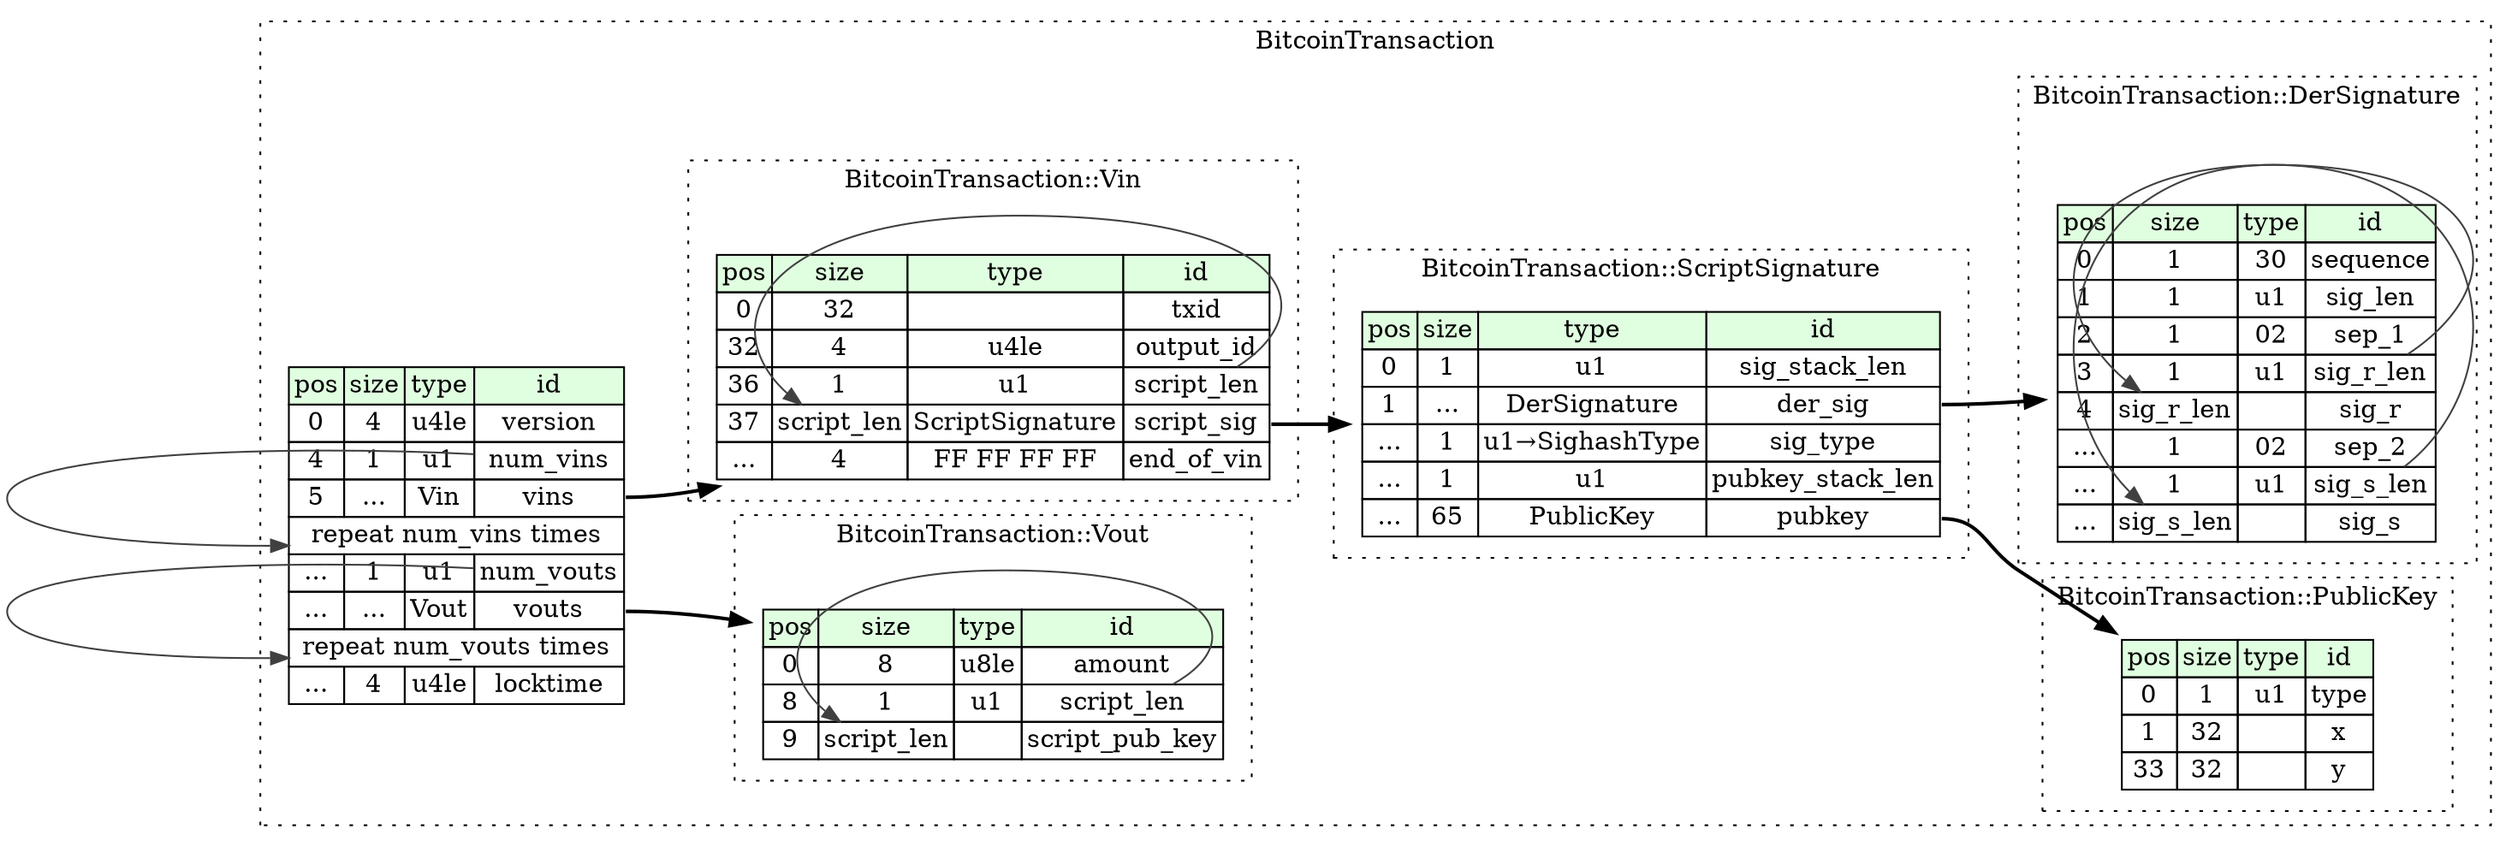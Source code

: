 digraph {
	rankdir=LR;
	node [shape=plaintext];
	subgraph cluster__bitcoin_transaction {
		label="BitcoinTransaction";
		graph[style=dotted];

		bitcoin_transaction__seq [label=<<TABLE BORDER="0" CELLBORDER="1" CELLSPACING="0">
			<TR><TD BGCOLOR="#E0FFE0">pos</TD><TD BGCOLOR="#E0FFE0">size</TD><TD BGCOLOR="#E0FFE0">type</TD><TD BGCOLOR="#E0FFE0">id</TD></TR>
			<TR><TD PORT="version_pos">0</TD><TD PORT="version_size">4</TD><TD>u4le</TD><TD PORT="version_type">version</TD></TR>
			<TR><TD PORT="num_vins_pos">4</TD><TD PORT="num_vins_size">1</TD><TD>u1</TD><TD PORT="num_vins_type">num_vins</TD></TR>
			<TR><TD PORT="vins_pos">5</TD><TD PORT="vins_size">...</TD><TD>Vin</TD><TD PORT="vins_type">vins</TD></TR>
			<TR><TD COLSPAN="4" PORT="vins__repeat">repeat num_vins times</TD></TR>
			<TR><TD PORT="num_vouts_pos">...</TD><TD PORT="num_vouts_size">1</TD><TD>u1</TD><TD PORT="num_vouts_type">num_vouts</TD></TR>
			<TR><TD PORT="vouts_pos">...</TD><TD PORT="vouts_size">...</TD><TD>Vout</TD><TD PORT="vouts_type">vouts</TD></TR>
			<TR><TD COLSPAN="4" PORT="vouts__repeat">repeat num_vouts times</TD></TR>
			<TR><TD PORT="locktime_pos">...</TD><TD PORT="locktime_size">4</TD><TD>u4le</TD><TD PORT="locktime_type">locktime</TD></TR>
		</TABLE>>];
		subgraph cluster__vout {
			label="BitcoinTransaction::Vout";
			graph[style=dotted];

			vout__seq [label=<<TABLE BORDER="0" CELLBORDER="1" CELLSPACING="0">
				<TR><TD BGCOLOR="#E0FFE0">pos</TD><TD BGCOLOR="#E0FFE0">size</TD><TD BGCOLOR="#E0FFE0">type</TD><TD BGCOLOR="#E0FFE0">id</TD></TR>
				<TR><TD PORT="amount_pos">0</TD><TD PORT="amount_size">8</TD><TD>u8le</TD><TD PORT="amount_type">amount</TD></TR>
				<TR><TD PORT="script_len_pos">8</TD><TD PORT="script_len_size">1</TD><TD>u1</TD><TD PORT="script_len_type">script_len</TD></TR>
				<TR><TD PORT="script_pub_key_pos">9</TD><TD PORT="script_pub_key_size">script_len</TD><TD></TD><TD PORT="script_pub_key_type">script_pub_key</TD></TR>
			</TABLE>>];
		}
		subgraph cluster__public_key {
			label="BitcoinTransaction::PublicKey";
			graph[style=dotted];

			public_key__seq [label=<<TABLE BORDER="0" CELLBORDER="1" CELLSPACING="0">
				<TR><TD BGCOLOR="#E0FFE0">pos</TD><TD BGCOLOR="#E0FFE0">size</TD><TD BGCOLOR="#E0FFE0">type</TD><TD BGCOLOR="#E0FFE0">id</TD></TR>
				<TR><TD PORT="type_pos">0</TD><TD PORT="type_size">1</TD><TD>u1</TD><TD PORT="type_type">type</TD></TR>
				<TR><TD PORT="x_pos">1</TD><TD PORT="x_size">32</TD><TD></TD><TD PORT="x_type">x</TD></TR>
				<TR><TD PORT="y_pos">33</TD><TD PORT="y_size">32</TD><TD></TD><TD PORT="y_type">y</TD></TR>
			</TABLE>>];
		}
		subgraph cluster__vin {
			label="BitcoinTransaction::Vin";
			graph[style=dotted];

			vin__seq [label=<<TABLE BORDER="0" CELLBORDER="1" CELLSPACING="0">
				<TR><TD BGCOLOR="#E0FFE0">pos</TD><TD BGCOLOR="#E0FFE0">size</TD><TD BGCOLOR="#E0FFE0">type</TD><TD BGCOLOR="#E0FFE0">id</TD></TR>
				<TR><TD PORT="txid_pos">0</TD><TD PORT="txid_size">32</TD><TD></TD><TD PORT="txid_type">txid</TD></TR>
				<TR><TD PORT="output_id_pos">32</TD><TD PORT="output_id_size">4</TD><TD>u4le</TD><TD PORT="output_id_type">output_id</TD></TR>
				<TR><TD PORT="script_len_pos">36</TD><TD PORT="script_len_size">1</TD><TD>u1</TD><TD PORT="script_len_type">script_len</TD></TR>
				<TR><TD PORT="script_sig_pos">37</TD><TD PORT="script_sig_size">script_len</TD><TD>ScriptSignature</TD><TD PORT="script_sig_type">script_sig</TD></TR>
				<TR><TD PORT="end_of_vin_pos">...</TD><TD PORT="end_of_vin_size">4</TD><TD>FF FF FF FF</TD><TD PORT="end_of_vin_type">end_of_vin</TD></TR>
			</TABLE>>];
		}
		subgraph cluster__script_signature {
			label="BitcoinTransaction::ScriptSignature";
			graph[style=dotted];

			script_signature__seq [label=<<TABLE BORDER="0" CELLBORDER="1" CELLSPACING="0">
				<TR><TD BGCOLOR="#E0FFE0">pos</TD><TD BGCOLOR="#E0FFE0">size</TD><TD BGCOLOR="#E0FFE0">type</TD><TD BGCOLOR="#E0FFE0">id</TD></TR>
				<TR><TD PORT="sig_stack_len_pos">0</TD><TD PORT="sig_stack_len_size">1</TD><TD>u1</TD><TD PORT="sig_stack_len_type">sig_stack_len</TD></TR>
				<TR><TD PORT="der_sig_pos">1</TD><TD PORT="der_sig_size">...</TD><TD>DerSignature</TD><TD PORT="der_sig_type">der_sig</TD></TR>
				<TR><TD PORT="sig_type_pos">...</TD><TD PORT="sig_type_size">1</TD><TD>u1→SighashType</TD><TD PORT="sig_type_type">sig_type</TD></TR>
				<TR><TD PORT="pubkey_stack_len_pos">...</TD><TD PORT="pubkey_stack_len_size">1</TD><TD>u1</TD><TD PORT="pubkey_stack_len_type">pubkey_stack_len</TD></TR>
				<TR><TD PORT="pubkey_pos">...</TD><TD PORT="pubkey_size">65</TD><TD>PublicKey</TD><TD PORT="pubkey_type">pubkey</TD></TR>
			</TABLE>>];
		}
		subgraph cluster__der_signature {
			label="BitcoinTransaction::DerSignature";
			graph[style=dotted];

			der_signature__seq [label=<<TABLE BORDER="0" CELLBORDER="1" CELLSPACING="0">
				<TR><TD BGCOLOR="#E0FFE0">pos</TD><TD BGCOLOR="#E0FFE0">size</TD><TD BGCOLOR="#E0FFE0">type</TD><TD BGCOLOR="#E0FFE0">id</TD></TR>
				<TR><TD PORT="sequence_pos">0</TD><TD PORT="sequence_size">1</TD><TD>30</TD><TD PORT="sequence_type">sequence</TD></TR>
				<TR><TD PORT="sig_len_pos">1</TD><TD PORT="sig_len_size">1</TD><TD>u1</TD><TD PORT="sig_len_type">sig_len</TD></TR>
				<TR><TD PORT="sep_1_pos">2</TD><TD PORT="sep_1_size">1</TD><TD>02</TD><TD PORT="sep_1_type">sep_1</TD></TR>
				<TR><TD PORT="sig_r_len_pos">3</TD><TD PORT="sig_r_len_size">1</TD><TD>u1</TD><TD PORT="sig_r_len_type">sig_r_len</TD></TR>
				<TR><TD PORT="sig_r_pos">4</TD><TD PORT="sig_r_size">sig_r_len</TD><TD></TD><TD PORT="sig_r_type">sig_r</TD></TR>
				<TR><TD PORT="sep_2_pos">...</TD><TD PORT="sep_2_size">1</TD><TD>02</TD><TD PORT="sep_2_type">sep_2</TD></TR>
				<TR><TD PORT="sig_s_len_pos">...</TD><TD PORT="sig_s_len_size">1</TD><TD>u1</TD><TD PORT="sig_s_len_type">sig_s_len</TD></TR>
				<TR><TD PORT="sig_s_pos">...</TD><TD PORT="sig_s_size">sig_s_len</TD><TD></TD><TD PORT="sig_s_type">sig_s</TD></TR>
			</TABLE>>];
		}
	}
	bitcoin_transaction__seq:vins_type -> vin__seq [style=bold];
	bitcoin_transaction__seq:num_vins_type -> bitcoin_transaction__seq:vins__repeat [color="#404040"];
	bitcoin_transaction__seq:vouts_type -> vout__seq [style=bold];
	bitcoin_transaction__seq:num_vouts_type -> bitcoin_transaction__seq:vouts__repeat [color="#404040"];
	vout__seq:script_len_type -> vout__seq:script_pub_key_size [color="#404040"];
	vin__seq:script_len_type -> vin__seq:script_sig_size [color="#404040"];
	vin__seq:script_sig_type -> script_signature__seq [style=bold];
	script_signature__seq:der_sig_type -> der_signature__seq [style=bold];
	script_signature__seq:pubkey_type -> public_key__seq [style=bold];
	der_signature__seq:sig_r_len_type -> der_signature__seq:sig_r_size [color="#404040"];
	der_signature__seq:sig_s_len_type -> der_signature__seq:sig_s_size [color="#404040"];
}
